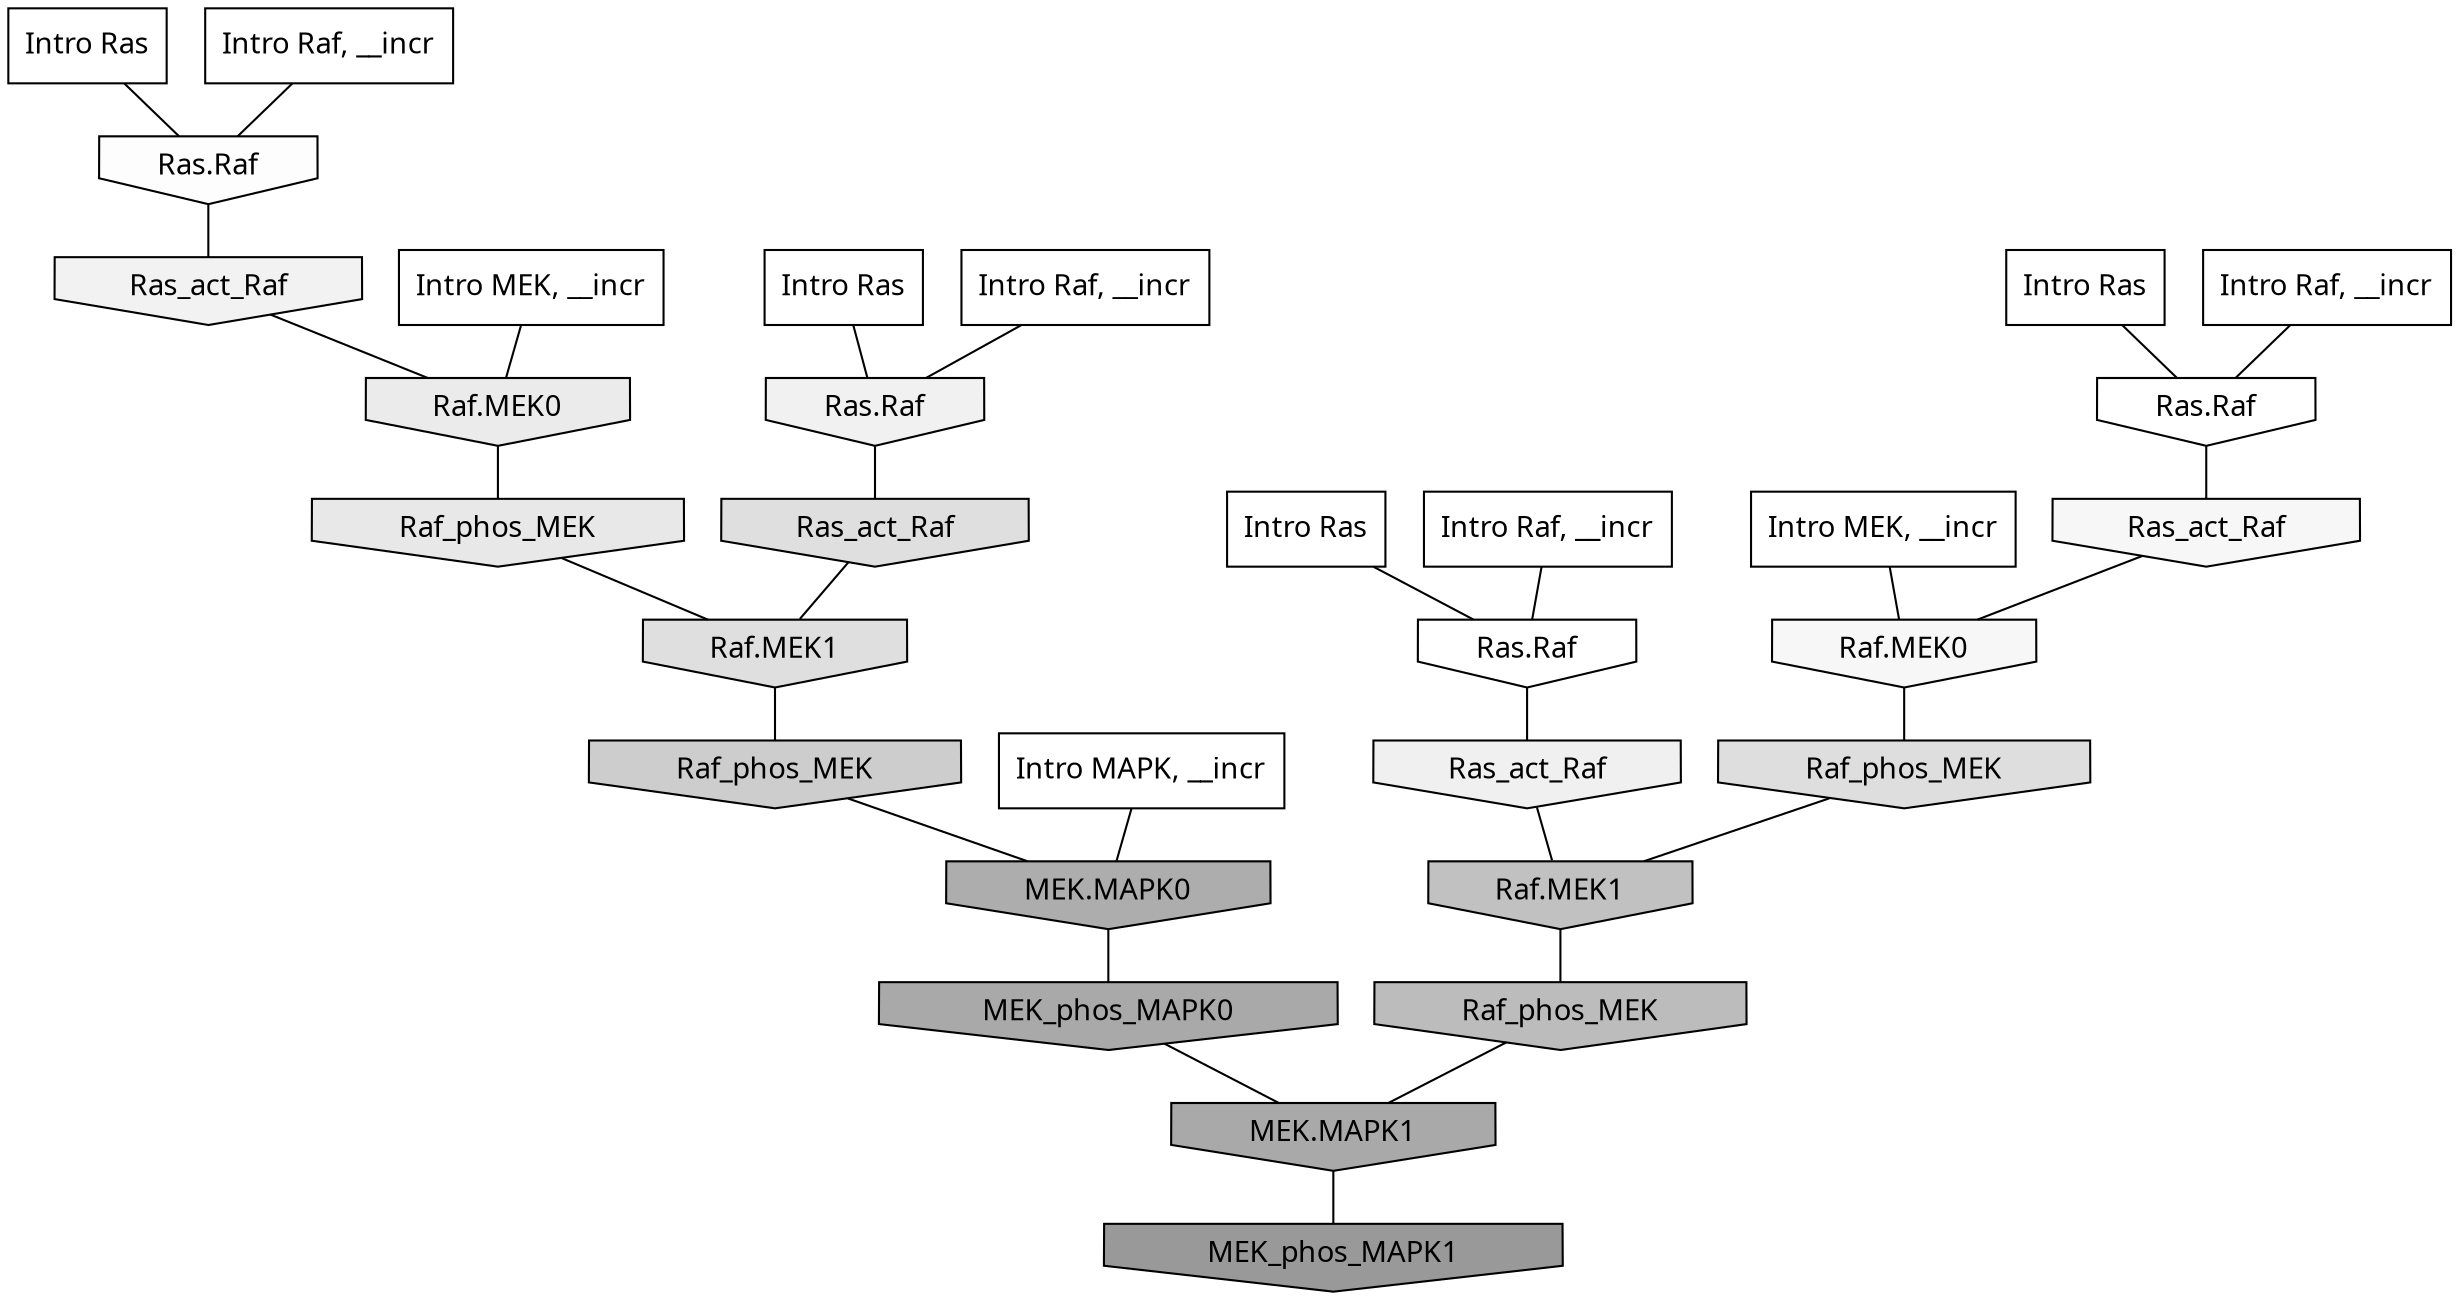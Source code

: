 digraph G{
  rankdir="TB";
  ranksep=0.30;
  node [fontname="CMU Serif"];
  edge [fontname="CMU Serif"];
  
  1 [label="Intro Ras", shape=rectangle, style=filled, fillcolor="0.000 0.000 1.000"]
  
  10 [label="Intro Ras", shape=rectangle, style=filled, fillcolor="0.000 0.000 1.000"]
  
  40 [label="Intro Ras", shape=rectangle, style=filled, fillcolor="0.000 0.000 1.000"]
  
  83 [label="Intro Ras", shape=rectangle, style=filled, fillcolor="0.000 0.000 1.000"]
  
  150 [label="Intro Raf, __incr", shape=rectangle, style=filled, fillcolor="0.000 0.000 1.000"]
  
  415 [label="Intro Raf, __incr", shape=rectangle, style=filled, fillcolor="0.000 0.000 1.000"]
  
  837 [label="Intro Raf, __incr", shape=rectangle, style=filled, fillcolor="0.000 0.000 1.000"]
  
  888 [label="Intro Raf, __incr", shape=rectangle, style=filled, fillcolor="0.000 0.000 1.000"]
  
  1259 [label="Intro MEK, __incr", shape=rectangle, style=filled, fillcolor="0.000 0.000 1.000"]
  
  1486 [label="Intro MEK, __incr", shape=rectangle, style=filled, fillcolor="0.000 0.000 1.000"]
  
  2905 [label="Intro MAPK, __incr", shape=rectangle, style=filled, fillcolor="0.000 0.000 1.000"]
  
  3236 [label="Ras.Raf", shape=invhouse, style=filled, fillcolor="0.000 0.000 1.000"]
  
  3280 [label="Ras.Raf", shape=invhouse, style=filled, fillcolor="0.000 0.000 1.000"]
  
  3370 [label="Ras.Raf", shape=invhouse, style=filled, fillcolor="0.000 0.000 0.992"]
  
  3581 [label="Ras_act_Raf", shape=invhouse, style=filled, fillcolor="0.000 0.000 0.967"]
  
  3584 [label="Raf.MEK0", shape=invhouse, style=filled, fillcolor="0.000 0.000 0.967"]
  
  3858 [label="Ras_act_Raf", shape=invhouse, style=filled, fillcolor="0.000 0.000 0.946"]
  
  3958 [label="Ras.Raf", shape=invhouse, style=filled, fillcolor="0.000 0.000 0.942"]
  
  3990 [label="Ras_act_Raf", shape=invhouse, style=filled, fillcolor="0.000 0.000 0.940"]
  
  4322 [label="Raf.MEK0", shape=invhouse, style=filled, fillcolor="0.000 0.000 0.920"]
  
  4534 [label="Raf_phos_MEK", shape=invhouse, style=filled, fillcolor="0.000 0.000 0.909"]
  
  5210 [label="Ras_act_Raf", shape=invhouse, style=filled, fillcolor="0.000 0.000 0.875"]
  
  5213 [label="Raf.MEK1", shape=invhouse, style=filled, fillcolor="0.000 0.000 0.875"]
  
  5359 [label="Raf_phos_MEK", shape=invhouse, style=filled, fillcolor="0.000 0.000 0.870"]
  
  7098 [label="Raf_phos_MEK", shape=invhouse, style=filled, fillcolor="0.000 0.000 0.804"]
  
  9123 [label="Raf.MEK1", shape=invhouse, style=filled, fillcolor="0.000 0.000 0.754"]
  
  10082 [label="Raf_phos_MEK", shape=invhouse, style=filled, fillcolor="0.000 0.000 0.737"]
  
  14365 [label="MEK.MAPK0", shape=invhouse, style=filled, fillcolor="0.000 0.000 0.677"]
  
  15558 [label="MEK_phos_MAPK0", shape=invhouse, style=filled, fillcolor="0.000 0.000 0.662"]
  
  15560 [label="MEK.MAPK1", shape=invhouse, style=filled, fillcolor="0.000 0.000 0.662"]
  
  18203 [label="MEK_phos_MAPK1", shape=invhouse, style=filled, fillcolor="0.000 0.000 0.600"]
  
  
  15560 -> 18203 [dir=none, color="0.000 0.000 0.000"] 
  15558 -> 15560 [dir=none, color="0.000 0.000 0.000"] 
  14365 -> 15558 [dir=none, color="0.000 0.000 0.000"] 
  10082 -> 15560 [dir=none, color="0.000 0.000 0.000"] 
  9123 -> 10082 [dir=none, color="0.000 0.000 0.000"] 
  7098 -> 14365 [dir=none, color="0.000 0.000 0.000"] 
  5359 -> 9123 [dir=none, color="0.000 0.000 0.000"] 
  5213 -> 7098 [dir=none, color="0.000 0.000 0.000"] 
  5210 -> 5213 [dir=none, color="0.000 0.000 0.000"] 
  4534 -> 5213 [dir=none, color="0.000 0.000 0.000"] 
  4322 -> 4534 [dir=none, color="0.000 0.000 0.000"] 
  3990 -> 9123 [dir=none, color="0.000 0.000 0.000"] 
  3958 -> 5210 [dir=none, color="0.000 0.000 0.000"] 
  3858 -> 4322 [dir=none, color="0.000 0.000 0.000"] 
  3584 -> 5359 [dir=none, color="0.000 0.000 0.000"] 
  3581 -> 3584 [dir=none, color="0.000 0.000 0.000"] 
  3370 -> 3858 [dir=none, color="0.000 0.000 0.000"] 
  3280 -> 3990 [dir=none, color="0.000 0.000 0.000"] 
  3236 -> 3581 [dir=none, color="0.000 0.000 0.000"] 
  2905 -> 14365 [dir=none, color="0.000 0.000 0.000"] 
  1486 -> 3584 [dir=none, color="0.000 0.000 0.000"] 
  1259 -> 4322 [dir=none, color="0.000 0.000 0.000"] 
  888 -> 3370 [dir=none, color="0.000 0.000 0.000"] 
  837 -> 3236 [dir=none, color="0.000 0.000 0.000"] 
  415 -> 3280 [dir=none, color="0.000 0.000 0.000"] 
  150 -> 3958 [dir=none, color="0.000 0.000 0.000"] 
  83 -> 3958 [dir=none, color="0.000 0.000 0.000"] 
  40 -> 3280 [dir=none, color="0.000 0.000 0.000"] 
  10 -> 3236 [dir=none, color="0.000 0.000 0.000"] 
  1 -> 3370 [dir=none, color="0.000 0.000 0.000"] 
  
  }
